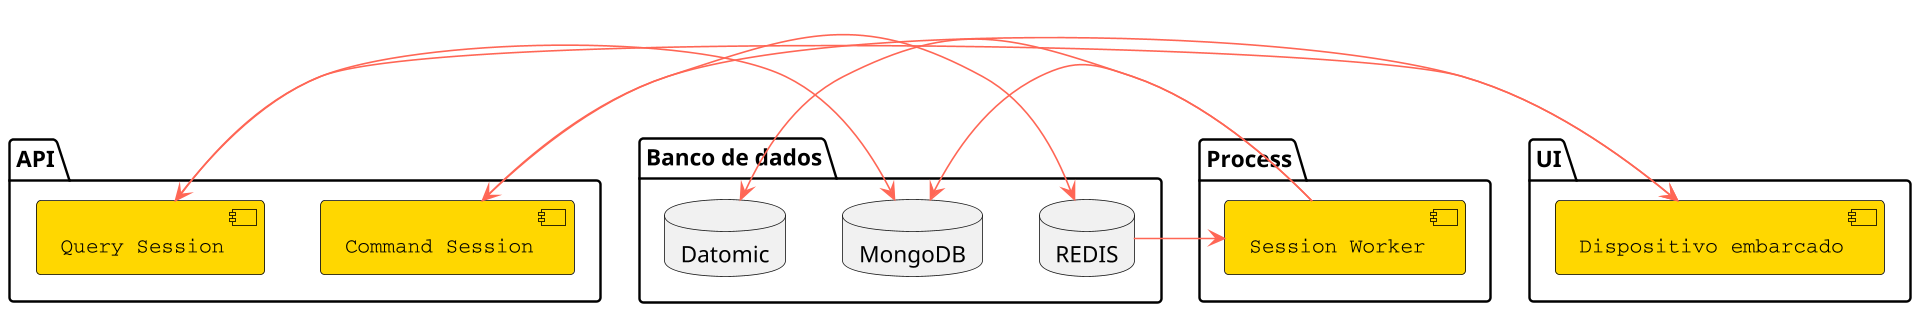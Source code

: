 @startuml

skinparam interface {
  backgroundColor RosyBrown
  borderColor orange
}


scale 1920*1080

skinparam component {
  FontSize 13
  BackgroundColor<<Apache>> Red
  BorderColor<<Apache>> #FF6655
  FontName Courier
  BorderColor black
  BackgroundColor gold
  ArrowFontName Impact
  ArrowColor #FF6655
  ArrowFontColor #777777
}

package "UI" {
    [Dispositivo embarcado]
}

package "API"{
    [Command Session]
    [Query Session]
}

package "Banco de dados"{
    database REDIS
    database MongoDB
    database Datomic
}


package "Process"{
    [Session Worker]
}

[Command Session] -right-> REDIS
[Query Session] -right-> MongoDB
REDIS -left-> [Session Worker]
[Session Worker] -right-> Datomic
[Session Worker] -right-> MongoDB

[Dispositivo embarcado] <-right-> [Command Session]
[Dispositivo embarcado] <-right-> [Query Session]

@enduml
